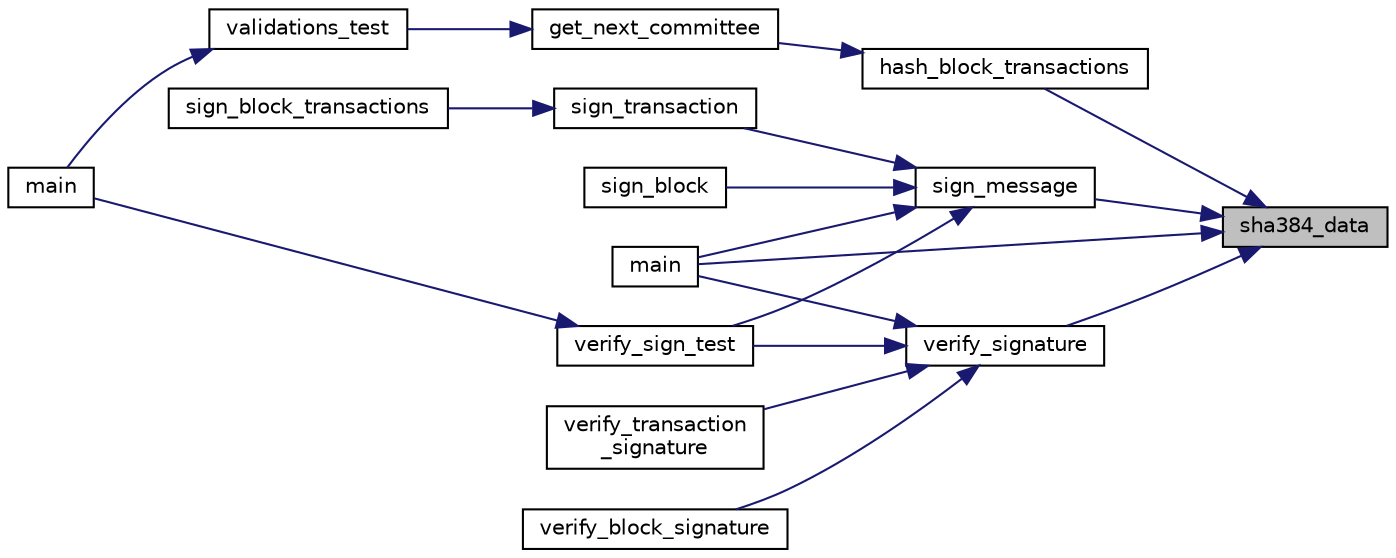 digraph "sha384_data"
{
 // LATEX_PDF_SIZE
  edge [fontname="Helvetica",fontsize="10",labelfontname="Helvetica",labelfontsize="10"];
  node [fontname="Helvetica",fontsize="10",shape=record];
  rankdir="RL";
  Node1 [label="sha384_data",height=0.2,width=0.4,color="black", fillcolor="grey75", style="filled", fontcolor="black",tooltip="Apply the SHA384 algorithm on a 'data' of size 'len_data'."];
  Node1 -> Node2 [dir="back",color="midnightblue",fontsize="10",style="solid",fontname="Helvetica"];
  Node2 [label="hash_block_transactions",height=0.2,width=0.4,color="black", fillcolor="white", style="filled",URL="$hash_8c.html#a1a0c4c7a5b69d66d29782dfc45e625ec",tooltip="Apply the SHA384 to all block transactions."];
  Node2 -> Node3 [dir="back",color="midnightblue",fontsize="10",style="solid",fontname="Helvetica"];
  Node3 [label="get_next_committee",height=0.2,width=0.4,color="black", fillcolor="white", style="filled",URL="$validations_8c.html#a96d9964840289a425328257dd9a4c106",tooltip="Get the 'next block' validators RSA public keys."];
  Node3 -> Node4 [dir="back",color="midnightblue",fontsize="10",style="solid",fontname="Helvetica"];
  Node4 [label="validations_test",height=0.2,width=0.4,color="black", fillcolor="white", style="filled",URL="$validations__test_8c.html#ab838b4317c66f7c0e811c0bb3b595d2f",tooltip=" "];
  Node4 -> Node5 [dir="back",color="midnightblue",fontsize="10",style="solid",fontname="Helvetica"];
  Node5 [label="main",height=0.2,width=0.4,color="black", fillcolor="white", style="filled",URL="$unit__testing_8c.html#ae66f6b31b5ad750f1fe042a706a4e3d4",tooltip=" "];
  Node1 -> Node6 [dir="back",color="midnightblue",fontsize="10",style="solid",fontname="Helvetica"];
  Node6 [label="main",height=0.2,width=0.4,color="black", fillcolor="white", style="filled",URL="$sign_8c.html#ae66f6b31b5ad750f1fe042a706a4e3d4",tooltip=" "];
  Node1 -> Node7 [dir="back",color="midnightblue",fontsize="10",style="solid",fontname="Helvetica"];
  Node7 [label="sign_message",height=0.2,width=0.4,color="black", fillcolor="white", style="filled",URL="$signature_8c.html#a31fa447711840b3c0932cfe068d8cc65",tooltip="encrypt(SHA284(msg,len_data),priv_key)"];
  Node7 -> Node6 [dir="back",color="midnightblue",fontsize="10",style="solid",fontname="Helvetica"];
  Node7 -> Node8 [dir="back",color="midnightblue",fontsize="10",style="solid",fontname="Helvetica"];
  Node8 [label="sign_block",height=0.2,width=0.4,color="black", fillcolor="white", style="filled",URL="$signature_8c.html#a5fc24af7af2e6c9cd4de2efcbd26ffb9",tooltip="Signs a block."];
  Node7 -> Node9 [dir="back",color="midnightblue",fontsize="10",style="solid",fontname="Helvetica"];
  Node9 [label="sign_transaction",height=0.2,width=0.4,color="black", fillcolor="white", style="filled",URL="$signature_8c.html#afc30cc798edd88f7749c81431cc12684",tooltip="Sign a transaction."];
  Node9 -> Node10 [dir="back",color="midnightblue",fontsize="10",style="solid",fontname="Helvetica"];
  Node10 [label="sign_block_transactions",height=0.2,width=0.4,color="black", fillcolor="white", style="filled",URL="$signature_8c.html#a885aee9c6a53f767ed991b0a2496e37e",tooltip="Signs transactions of a block."];
  Node7 -> Node11 [dir="back",color="midnightblue",fontsize="10",style="solid",fontname="Helvetica"];
  Node11 [label="verify_sign_test",height=0.2,width=0.4,color="black", fillcolor="white", style="filled",URL="$signature__test_8h.html#a1a567e3415b0bcb5531f72f29d571dac",tooltip=" "];
  Node11 -> Node5 [dir="back",color="midnightblue",fontsize="10",style="solid",fontname="Helvetica"];
  Node1 -> Node12 [dir="back",color="midnightblue",fontsize="10",style="solid",fontname="Helvetica"];
  Node12 [label="verify_signature",height=0.2,width=0.4,color="black", fillcolor="white", style="filled",URL="$signature_8c.html#a03bc161fe8675e7bf8763cdcee6a3ac2",tooltip="Apply the SHA384 algorithm on a 'data' of size 'len_data' and verifies if SHA384(data,..."];
  Node12 -> Node6 [dir="back",color="midnightblue",fontsize="10",style="solid",fontname="Helvetica"];
  Node12 -> Node13 [dir="back",color="midnightblue",fontsize="10",style="solid",fontname="Helvetica"];
  Node13 [label="verify_block_signature",height=0.2,width=0.4,color="black", fillcolor="white", style="filled",URL="$signature_8c.html#a197fbff013d305c63a9699922eb438f6",tooltip="Verifies if a block signature is valid."];
  Node12 -> Node11 [dir="back",color="midnightblue",fontsize="10",style="solid",fontname="Helvetica"];
  Node12 -> Node14 [dir="back",color="midnightblue",fontsize="10",style="solid",fontname="Helvetica"];
  Node14 [label="verify_transaction\l_signature",height=0.2,width=0.4,color="black", fillcolor="white", style="filled",URL="$signature_8c.html#ae45689cf209de84d0132284229d32824",tooltip="Verifies if a transaction signature is valid."];
}
